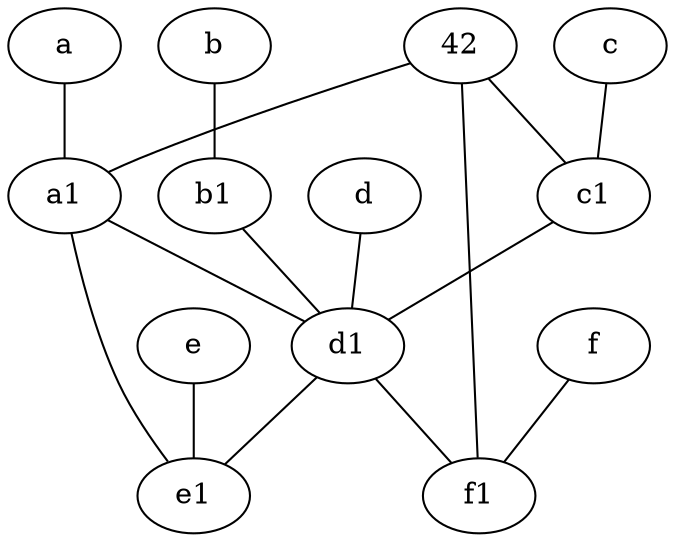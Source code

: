 graph {
	e1 [pos="7,7!"]
	c [pos="4.5,2!"]
	d [pos="2,5!"]
	42
	d1 [pos="3,5!"]
	c1 [pos="4.5,3!"]
	b1 [pos="9,4!"]
	e [pos="7,9!"]
	a1 [pos="8,3!"]
	f1 [pos="3,8!"]
	f [pos="3,9!"]
	a [pos="8,2!"]
	b [pos="10,4!"]
	a -- a1
	c1 -- d1
	a1 -- e1
	b -- b1
	42 -- a1
	42 -- f1
	c -- c1
	e -- e1
	d1 -- e1
	42 -- c1
	d1 -- f1
	a1 -- d1
	d -- d1
	f -- f1
	b1 -- d1
}
